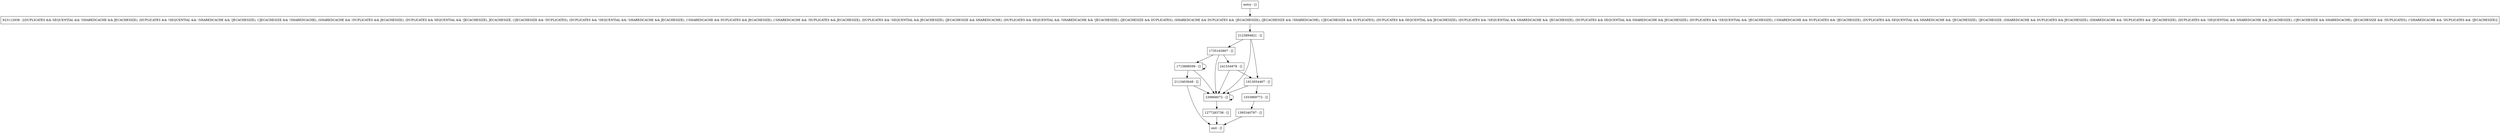 digraph closeEnvironment {
node [shape=record];
2113403648 [label="2113403648 - []"];
1735163907 [label="1735163907 - []"];
entry [label="entry - []"];
exit [label="exit - []"];
2123894821 [label="2123894821 - []"];
1277283738 [label="1277283738 - []"];
1553969772 [label="1553969772 - []"];
239868072 [label="239868072 - []"];
241534978 [label="241534978 - []"];
923112938 [label="923112938 - [(DUPLICATES && SEQUENTIAL && !SHAREDCACHE && JECACHESIZE), (DUPLICATES && !SEQUENTIAL && !SHAREDCACHE && !JECACHESIZE), (!JECACHESIZE && !SHAREDCACHE), (SHAREDCACHE && !DUPLICATES && JECACHESIZE), (DUPLICATES && SEQUENTIAL && !JECACHESIZE), JECACHESIZE, (!JECACHESIZE && !DUPLICATES), (DUPLICATES && !SEQUENTIAL && !SHAREDCACHE && JECACHESIZE), (!SHAREDCACHE && DUPLICATES && JECACHESIZE), (!SHAREDCACHE && !DUPLICATES && JECACHESIZE), (DUPLICATES && !SEQUENTIAL && JECACHESIZE), (JECACHESIZE && SHAREDCACHE), (DUPLICATES && SEQUENTIAL && !SHAREDCACHE && !JECACHESIZE), (JECACHESIZE && DUPLICATES), (SHAREDCACHE && DUPLICATES && !JECACHESIZE), (JECACHESIZE && !SHAREDCACHE), (!JECACHESIZE && DUPLICATES), (DUPLICATES && SEQUENTIAL && JECACHESIZE), (DUPLICATES && !SEQUENTIAL && SHAREDCACHE && !JECACHESIZE), (DUPLICATES && SEQUENTIAL && SHAREDCACHE && JECACHESIZE), (DUPLICATES && !SEQUENTIAL && !JECACHESIZE), (!SHAREDCACHE && DUPLICATES && !JECACHESIZE), (DUPLICATES && SEQUENTIAL && SHAREDCACHE && !JECACHESIZE), !JECACHESIZE, (SHAREDCACHE && DUPLICATES && JECACHESIZE), (SHAREDCACHE && !DUPLICATES && !JECACHESIZE), (DUPLICATES && !SEQUENTIAL && SHAREDCACHE && JECACHESIZE), (!JECACHESIZE && SHAREDCACHE), (JECACHESIZE && !DUPLICATES), (!SHAREDCACHE && !DUPLICATES && !JECACHESIZE)]"];
1715898599 [label="1715898599 - []"];
1395340797 [label="1395340797 - []"];
1913054467 [label="1913054467 - []"];
entry;
exit;
2113403648 -> exit;
2113403648 -> 239868072;
1735163907 -> 239868072;
1735163907 -> 241534978;
1735163907 -> 1715898599;
entry -> 923112938;
2123894821 -> 239868072;
2123894821 -> 1735163907;
2123894821 -> 1913054467;
1277283738 -> exit;
1553969772 -> 1395340797;
239868072 -> 1277283738;
239868072 -> 239868072;
241534978 -> 239868072;
241534978 -> 1913054467;
923112938 -> 2123894821;
1715898599 -> 2113403648;
1715898599 -> 239868072;
1715898599 -> 1715898599;
1395340797 -> exit;
1913054467 -> 1553969772;
1913054467 -> 239868072;
}
